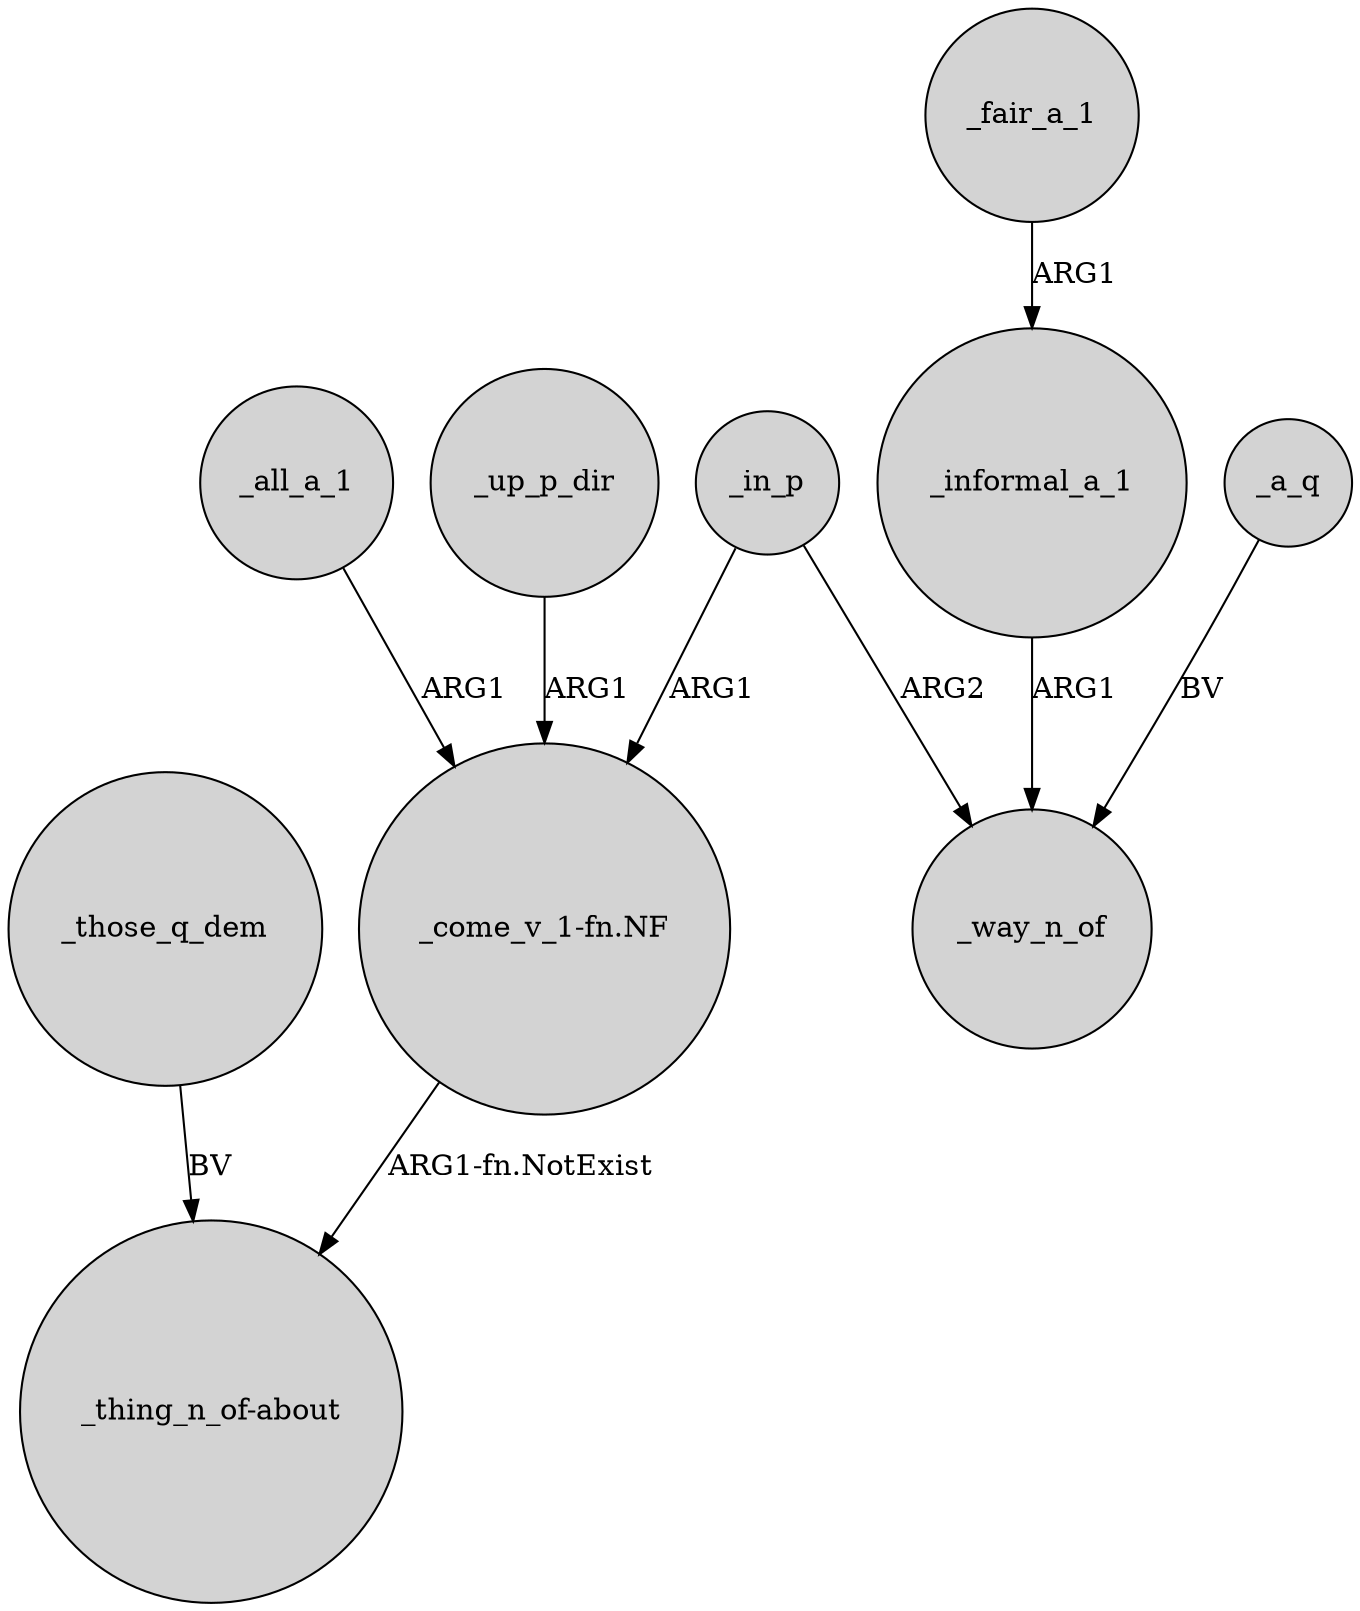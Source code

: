 digraph {
	node [shape=circle style=filled]
	"_come_v_1-fn.NF" -> "_thing_n_of-about" [label="ARG1-fn.NotExist"]
	_all_a_1 -> "_come_v_1-fn.NF" [label=ARG1]
	_up_p_dir -> "_come_v_1-fn.NF" [label=ARG1]
	_fair_a_1 -> _informal_a_1 [label=ARG1]
	_in_p -> _way_n_of [label=ARG2]
	_a_q -> _way_n_of [label=BV]
	_informal_a_1 -> _way_n_of [label=ARG1]
	_those_q_dem -> "_thing_n_of-about" [label=BV]
	_in_p -> "_come_v_1-fn.NF" [label=ARG1]
}
